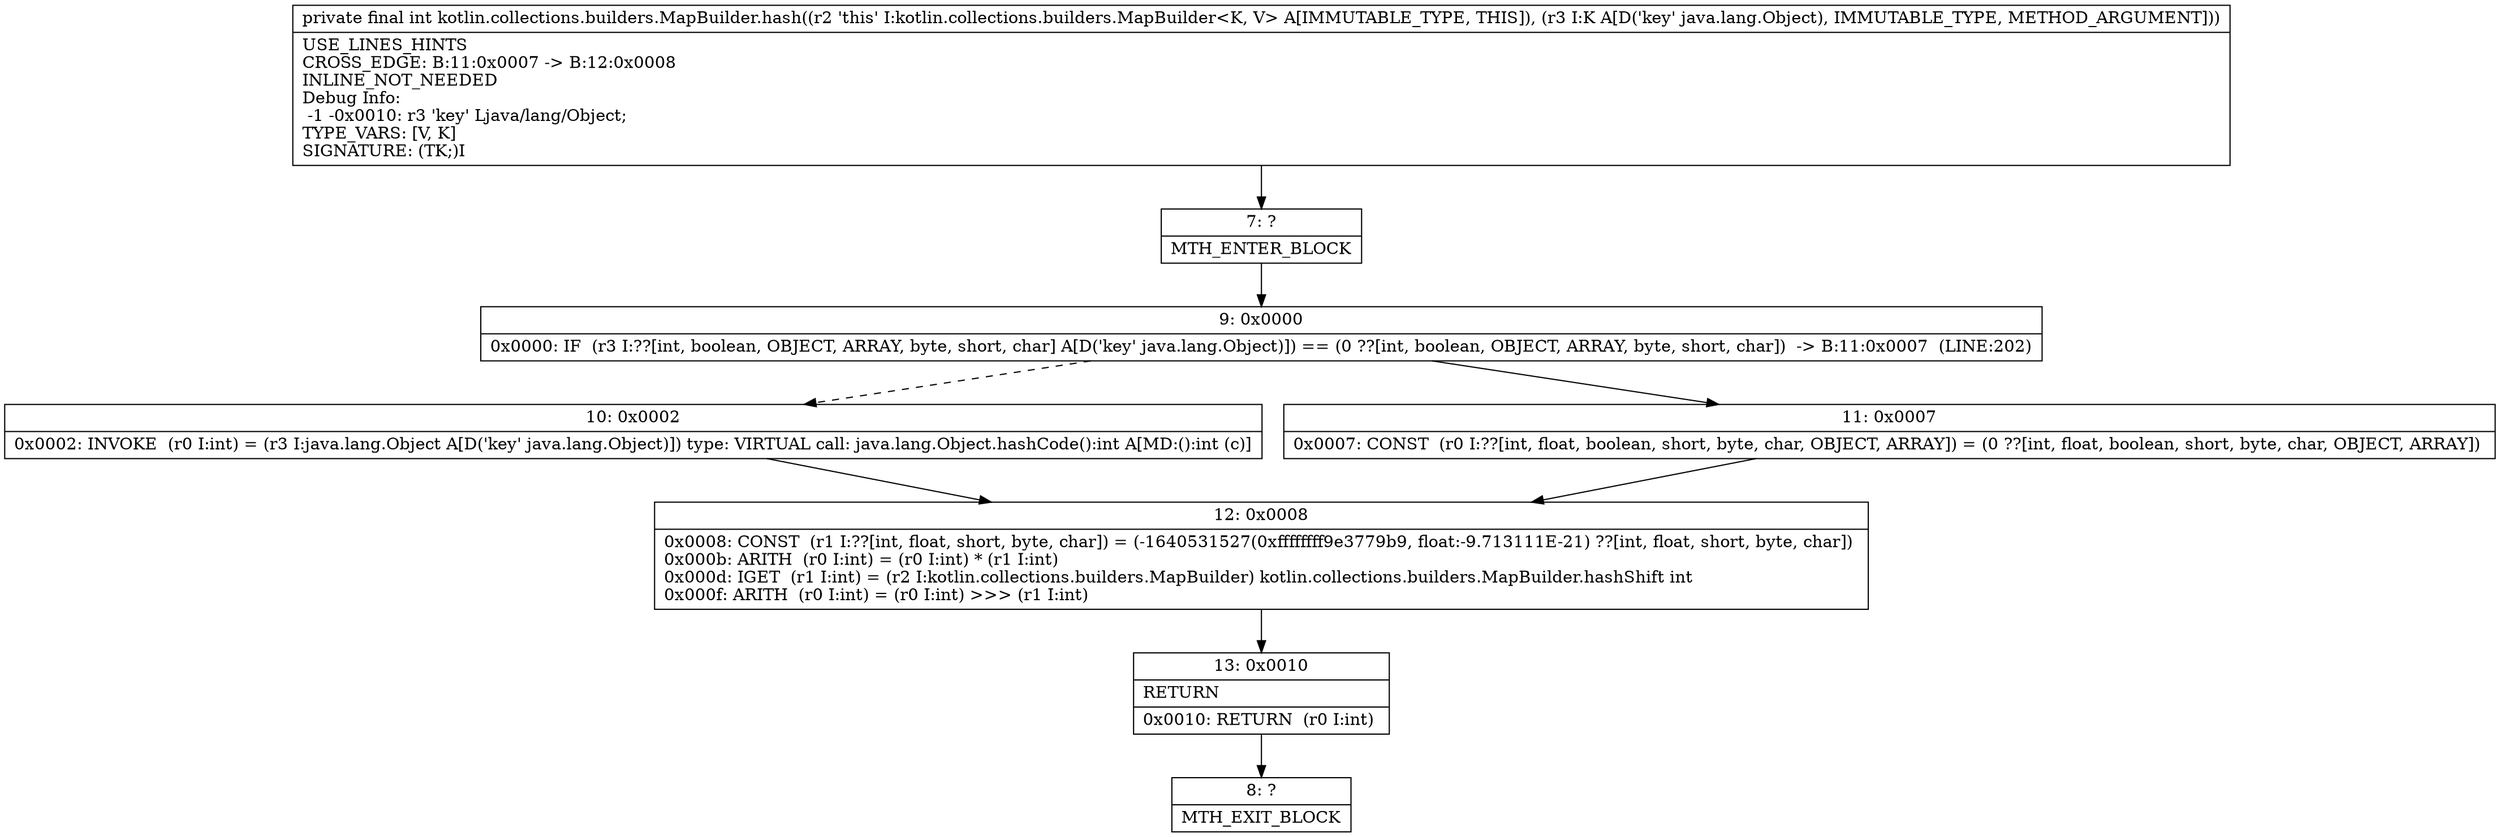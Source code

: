 digraph "CFG forkotlin.collections.builders.MapBuilder.hash(Ljava\/lang\/Object;)I" {
Node_7 [shape=record,label="{7\:\ ?|MTH_ENTER_BLOCK\l}"];
Node_9 [shape=record,label="{9\:\ 0x0000|0x0000: IF  (r3 I:??[int, boolean, OBJECT, ARRAY, byte, short, char] A[D('key' java.lang.Object)]) == (0 ??[int, boolean, OBJECT, ARRAY, byte, short, char])  \-\> B:11:0x0007  (LINE:202)\l}"];
Node_10 [shape=record,label="{10\:\ 0x0002|0x0002: INVOKE  (r0 I:int) = (r3 I:java.lang.Object A[D('key' java.lang.Object)]) type: VIRTUAL call: java.lang.Object.hashCode():int A[MD:():int (c)]\l}"];
Node_12 [shape=record,label="{12\:\ 0x0008|0x0008: CONST  (r1 I:??[int, float, short, byte, char]) = (\-1640531527(0xffffffff9e3779b9, float:\-9.713111E\-21) ??[int, float, short, byte, char]) \l0x000b: ARITH  (r0 I:int) = (r0 I:int) * (r1 I:int) \l0x000d: IGET  (r1 I:int) = (r2 I:kotlin.collections.builders.MapBuilder) kotlin.collections.builders.MapBuilder.hashShift int \l0x000f: ARITH  (r0 I:int) = (r0 I:int) \>\>\> (r1 I:int) \l}"];
Node_13 [shape=record,label="{13\:\ 0x0010|RETURN\l|0x0010: RETURN  (r0 I:int) \l}"];
Node_8 [shape=record,label="{8\:\ ?|MTH_EXIT_BLOCK\l}"];
Node_11 [shape=record,label="{11\:\ 0x0007|0x0007: CONST  (r0 I:??[int, float, boolean, short, byte, char, OBJECT, ARRAY]) = (0 ??[int, float, boolean, short, byte, char, OBJECT, ARRAY]) \l}"];
MethodNode[shape=record,label="{private final int kotlin.collections.builders.MapBuilder.hash((r2 'this' I:kotlin.collections.builders.MapBuilder\<K, V\> A[IMMUTABLE_TYPE, THIS]), (r3 I:K A[D('key' java.lang.Object), IMMUTABLE_TYPE, METHOD_ARGUMENT]))  | USE_LINES_HINTS\lCROSS_EDGE: B:11:0x0007 \-\> B:12:0x0008\lINLINE_NOT_NEEDED\lDebug Info:\l  \-1 \-0x0010: r3 'key' Ljava\/lang\/Object;\lTYPE_VARS: [V, K]\lSIGNATURE: (TK;)I\l}"];
MethodNode -> Node_7;Node_7 -> Node_9;
Node_9 -> Node_10[style=dashed];
Node_9 -> Node_11;
Node_10 -> Node_12;
Node_12 -> Node_13;
Node_13 -> Node_8;
Node_11 -> Node_12;
}

